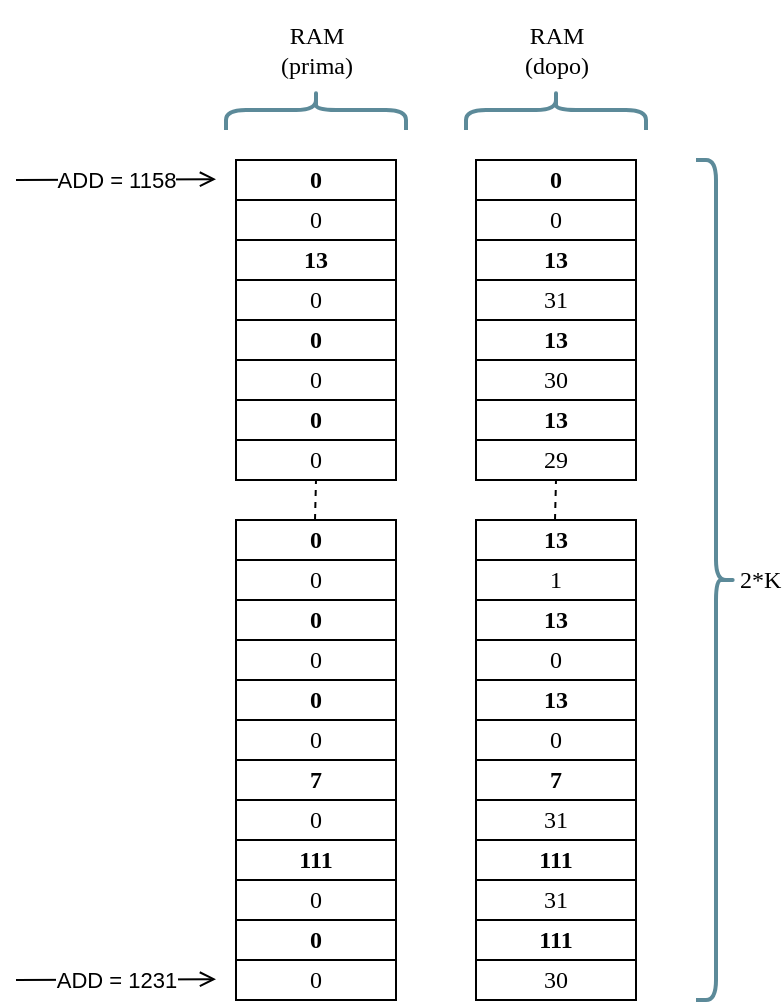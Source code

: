 <mxfile version="24.4.13" type="device">
  <diagram name="Page-1" id="Wgza6gukF8t74OScEbx7">
    <mxGraphModel dx="954" dy="489" grid="1" gridSize="10" guides="1" tooltips="1" connect="1" arrows="1" fold="1" page="1" pageScale="1" pageWidth="850" pageHeight="1100" math="0" shadow="0">
      <root>
        <mxCell id="0" />
        <mxCell id="1" parent="0" />
        <mxCell id="I97B-m25CLJylAk6B5b3-2" value="0" style="rounded=0;whiteSpace=wrap;html=1;fillColor=none;fontFamily=New Computer Modern;fontStyle=1" parent="1" vertex="1">
          <mxGeometry x="240" y="180" width="80" height="20" as="geometry" />
        </mxCell>
        <mxCell id="I97B-m25CLJylAk6B5b3-3" value="0" style="rounded=0;whiteSpace=wrap;html=1;fillColor=none;fontFamily=New Computer Modern;" parent="1" vertex="1">
          <mxGeometry x="240" y="200" width="80" height="20" as="geometry" />
        </mxCell>
        <mxCell id="I97B-m25CLJylAk6B5b3-4" value="13" style="rounded=0;whiteSpace=wrap;html=1;fillColor=none;fontFamily=New Computer Modern;fontStyle=1" parent="1" vertex="1">
          <mxGeometry x="240" y="220" width="80" height="20" as="geometry" />
        </mxCell>
        <mxCell id="I97B-m25CLJylAk6B5b3-5" value="0" style="rounded=0;whiteSpace=wrap;html=1;fillColor=none;fontFamily=New Computer Modern;" parent="1" vertex="1">
          <mxGeometry x="240" y="240" width="80" height="20" as="geometry" />
        </mxCell>
        <mxCell id="I97B-m25CLJylAk6B5b3-6" value="0" style="rounded=0;whiteSpace=wrap;html=1;fillColor=none;fontFamily=New Computer Modern;fontStyle=1" parent="1" vertex="1">
          <mxGeometry x="240" y="260" width="80" height="20" as="geometry" />
        </mxCell>
        <mxCell id="I97B-m25CLJylAk6B5b3-7" value="0" style="rounded=0;whiteSpace=wrap;html=1;fillColor=none;fontFamily=New Computer Modern;" parent="1" vertex="1">
          <mxGeometry x="240" y="280" width="80" height="20" as="geometry" />
        </mxCell>
        <mxCell id="I97B-m25CLJylAk6B5b3-8" value="0" style="rounded=0;whiteSpace=wrap;html=1;fillColor=none;fontFamily=New Computer Modern;fontStyle=1" parent="1" vertex="1">
          <mxGeometry x="240" y="300" width="80" height="20" as="geometry" />
        </mxCell>
        <mxCell id="I97B-m25CLJylAk6B5b3-9" value="0" style="rounded=0;whiteSpace=wrap;html=1;fillColor=none;fontFamily=New Computer Modern;" parent="1" vertex="1">
          <mxGeometry x="240" y="320" width="80" height="20" as="geometry" />
        </mxCell>
        <mxCell id="I97B-m25CLJylAk6B5b3-10" value="0" style="rounded=0;whiteSpace=wrap;html=1;fillColor=none;fontFamily=New Computer Modern;fontStyle=1" parent="1" vertex="1">
          <mxGeometry x="240" y="360" width="80" height="20" as="geometry" />
        </mxCell>
        <mxCell id="I97B-m25CLJylAk6B5b3-11" value="0" style="rounded=0;whiteSpace=wrap;html=1;fillColor=none;fontFamily=New Computer Modern;" parent="1" vertex="1">
          <mxGeometry x="240" y="380" width="80" height="20" as="geometry" />
        </mxCell>
        <mxCell id="I97B-m25CLJylAk6B5b3-12" value="" style="endArrow=none;dashed=1;html=1;rounded=0;" parent="1" edge="1">
          <mxGeometry width="50" height="50" relative="1" as="geometry">
            <mxPoint x="279.5" y="360" as="sourcePoint" />
            <mxPoint x="280" y="340" as="targetPoint" />
          </mxGeometry>
        </mxCell>
        <mxCell id="I97B-m25CLJylAk6B5b3-43" value="0" style="rounded=0;whiteSpace=wrap;html=1;fillColor=none;fontFamily=New Computer Modern;fontStyle=1" parent="1" vertex="1">
          <mxGeometry x="360" y="180" width="80" height="20" as="geometry" />
        </mxCell>
        <mxCell id="I97B-m25CLJylAk6B5b3-44" value="0" style="rounded=0;whiteSpace=wrap;html=1;fillColor=none;fontFamily=New Computer Modern;" parent="1" vertex="1">
          <mxGeometry x="360" y="200" width="80" height="20" as="geometry" />
        </mxCell>
        <mxCell id="I97B-m25CLJylAk6B5b3-45" value="13" style="rounded=0;whiteSpace=wrap;html=1;fillColor=none;fontFamily=New Computer Modern;fontStyle=1" parent="1" vertex="1">
          <mxGeometry x="360" y="220" width="80" height="20" as="geometry" />
        </mxCell>
        <mxCell id="I97B-m25CLJylAk6B5b3-46" value="31" style="rounded=0;whiteSpace=wrap;html=1;fillColor=none;fontFamily=New Computer Modern;" parent="1" vertex="1">
          <mxGeometry x="360" y="240" width="80" height="20" as="geometry" />
        </mxCell>
        <mxCell id="I97B-m25CLJylAk6B5b3-47" value="13" style="rounded=0;whiteSpace=wrap;html=1;fillColor=none;fontFamily=New Computer Modern;fontStyle=1" parent="1" vertex="1">
          <mxGeometry x="360" y="260" width="80" height="20" as="geometry" />
        </mxCell>
        <mxCell id="I97B-m25CLJylAk6B5b3-48" value="30" style="rounded=0;whiteSpace=wrap;html=1;fillColor=none;fontFamily=New Computer Modern;" parent="1" vertex="1">
          <mxGeometry x="360" y="280" width="80" height="20" as="geometry" />
        </mxCell>
        <mxCell id="I97B-m25CLJylAk6B5b3-49" value="13" style="rounded=0;whiteSpace=wrap;html=1;fillColor=none;fontFamily=New Computer Modern;fontStyle=1" parent="1" vertex="1">
          <mxGeometry x="360" y="300" width="80" height="20" as="geometry" />
        </mxCell>
        <mxCell id="I97B-m25CLJylAk6B5b3-50" value="29" style="rounded=0;whiteSpace=wrap;html=1;fillColor=none;fontFamily=New Computer Modern;" parent="1" vertex="1">
          <mxGeometry x="360" y="320" width="80" height="20" as="geometry" />
        </mxCell>
        <mxCell id="I97B-m25CLJylAk6B5b3-51" value="13" style="rounded=0;whiteSpace=wrap;html=1;fillColor=none;fontFamily=New Computer Modern;fontStyle=1" parent="1" vertex="1">
          <mxGeometry x="360" y="360" width="80" height="20" as="geometry" />
        </mxCell>
        <mxCell id="I97B-m25CLJylAk6B5b3-52" value="1" style="rounded=0;whiteSpace=wrap;html=1;fillColor=none;fontFamily=New Computer Modern;" parent="1" vertex="1">
          <mxGeometry x="360" y="380" width="80" height="20" as="geometry" />
        </mxCell>
        <mxCell id="I97B-m25CLJylAk6B5b3-53" value="" style="endArrow=none;dashed=1;html=1;rounded=0;" parent="1" edge="1">
          <mxGeometry width="50" height="50" relative="1" as="geometry">
            <mxPoint x="399.5" y="360" as="sourcePoint" />
            <mxPoint x="400" y="340" as="targetPoint" />
          </mxGeometry>
        </mxCell>
        <mxCell id="I97B-m25CLJylAk6B5b3-54" value="0" style="rounded=0;whiteSpace=wrap;html=1;fillColor=none;fontFamily=New Computer Modern;fontStyle=1" parent="1" vertex="1">
          <mxGeometry x="240" y="400" width="80" height="20" as="geometry" />
        </mxCell>
        <mxCell id="I97B-m25CLJylAk6B5b3-55" value="0" style="rounded=0;whiteSpace=wrap;html=1;fillColor=none;fontFamily=New Computer Modern;" parent="1" vertex="1">
          <mxGeometry x="240" y="420" width="80" height="20" as="geometry" />
        </mxCell>
        <mxCell id="I97B-m25CLJylAk6B5b3-56" value="13" style="rounded=0;whiteSpace=wrap;html=1;fillColor=none;fontFamily=New Computer Modern;fontStyle=1" parent="1" vertex="1">
          <mxGeometry x="360" y="400" width="80" height="20" as="geometry" />
        </mxCell>
        <mxCell id="I97B-m25CLJylAk6B5b3-57" value="0" style="rounded=0;whiteSpace=wrap;html=1;fillColor=none;fontFamily=New Computer Modern;" parent="1" vertex="1">
          <mxGeometry x="360" y="420" width="80" height="20" as="geometry" />
        </mxCell>
        <mxCell id="I97B-m25CLJylAk6B5b3-58" value="0" style="rounded=0;whiteSpace=wrap;html=1;fillColor=none;fontFamily=New Computer Modern;fontStyle=1" parent="1" vertex="1">
          <mxGeometry x="240" y="440" width="80" height="20" as="geometry" />
        </mxCell>
        <mxCell id="I97B-m25CLJylAk6B5b3-59" value="0" style="rounded=0;whiteSpace=wrap;html=1;fillColor=none;fontFamily=New Computer Modern;" parent="1" vertex="1">
          <mxGeometry x="240" y="460" width="80" height="20" as="geometry" />
        </mxCell>
        <mxCell id="I97B-m25CLJylAk6B5b3-60" value="13" style="rounded=0;whiteSpace=wrap;html=1;fillColor=none;fontFamily=New Computer Modern;fontStyle=1" parent="1" vertex="1">
          <mxGeometry x="360" y="440" width="80" height="20" as="geometry" />
        </mxCell>
        <mxCell id="I97B-m25CLJylAk6B5b3-61" value="0" style="rounded=0;whiteSpace=wrap;html=1;fillColor=none;fontFamily=New Computer Modern;" parent="1" vertex="1">
          <mxGeometry x="360" y="460" width="80" height="20" as="geometry" />
        </mxCell>
        <mxCell id="I97B-m25CLJylAk6B5b3-62" value="7" style="rounded=0;whiteSpace=wrap;html=1;fillColor=none;fontFamily=New Computer Modern;fontStyle=1" parent="1" vertex="1">
          <mxGeometry x="240" y="480" width="80" height="20" as="geometry" />
        </mxCell>
        <mxCell id="I97B-m25CLJylAk6B5b3-63" value="0" style="rounded=0;whiteSpace=wrap;html=1;fillColor=none;fontFamily=New Computer Modern;" parent="1" vertex="1">
          <mxGeometry x="240" y="500" width="80" height="20" as="geometry" />
        </mxCell>
        <mxCell id="I97B-m25CLJylAk6B5b3-64" value="7" style="rounded=0;whiteSpace=wrap;html=1;fillColor=none;fontFamily=New Computer Modern;fontStyle=1" parent="1" vertex="1">
          <mxGeometry x="360" y="480" width="80" height="20" as="geometry" />
        </mxCell>
        <mxCell id="I97B-m25CLJylAk6B5b3-65" value="31" style="rounded=0;whiteSpace=wrap;html=1;fillColor=none;fontFamily=New Computer Modern;" parent="1" vertex="1">
          <mxGeometry x="360" y="500" width="80" height="20" as="geometry" />
        </mxCell>
        <mxCell id="I97B-m25CLJylAk6B5b3-66" value="111" style="rounded=0;whiteSpace=wrap;html=1;fillColor=none;fontFamily=New Computer Modern;fontStyle=1" parent="1" vertex="1">
          <mxGeometry x="240" y="520" width="80" height="20" as="geometry" />
        </mxCell>
        <mxCell id="I97B-m25CLJylAk6B5b3-67" value="0" style="rounded=0;whiteSpace=wrap;html=1;fillColor=none;fontFamily=New Computer Modern;" parent="1" vertex="1">
          <mxGeometry x="240" y="540" width="80" height="20" as="geometry" />
        </mxCell>
        <mxCell id="I97B-m25CLJylAk6B5b3-68" value="111" style="rounded=0;whiteSpace=wrap;html=1;fillColor=none;fontFamily=New Computer Modern;fontStyle=1" parent="1" vertex="1">
          <mxGeometry x="360" y="520" width="80" height="20" as="geometry" />
        </mxCell>
        <mxCell id="I97B-m25CLJylAk6B5b3-69" value="31" style="rounded=0;whiteSpace=wrap;html=1;fillColor=none;fontFamily=New Computer Modern;" parent="1" vertex="1">
          <mxGeometry x="360" y="540" width="80" height="20" as="geometry" />
        </mxCell>
        <mxCell id="I97B-m25CLJylAk6B5b3-70" value="0" style="rounded=0;whiteSpace=wrap;html=1;fillColor=none;fontFamily=New Computer Modern;fontStyle=1" parent="1" vertex="1">
          <mxGeometry x="240" y="560" width="80" height="20" as="geometry" />
        </mxCell>
        <mxCell id="I97B-m25CLJylAk6B5b3-71" value="0" style="rounded=0;whiteSpace=wrap;html=1;fillColor=none;fontFamily=New Computer Modern;" parent="1" vertex="1">
          <mxGeometry x="240" y="580" width="80" height="20" as="geometry" />
        </mxCell>
        <mxCell id="I97B-m25CLJylAk6B5b3-72" value="111" style="rounded=0;whiteSpace=wrap;html=1;fillColor=none;fontFamily=New Computer Modern;fontStyle=1" parent="1" vertex="1">
          <mxGeometry x="360" y="560" width="80" height="20" as="geometry" />
        </mxCell>
        <mxCell id="I97B-m25CLJylAk6B5b3-73" value="30" style="rounded=0;whiteSpace=wrap;html=1;fillColor=none;fontFamily=New Computer Modern;" parent="1" vertex="1">
          <mxGeometry x="360" y="580" width="80" height="20" as="geometry" />
        </mxCell>
        <mxCell id="I97B-m25CLJylAk6B5b3-79" value="ADD = 1158" style="endArrow=open;html=1;rounded=0;endFill=0;" parent="1" edge="1">
          <mxGeometry width="50" height="50" relative="1" as="geometry">
            <mxPoint x="130" y="190" as="sourcePoint" />
            <mxPoint x="230" y="189.58" as="targetPoint" />
          </mxGeometry>
        </mxCell>
        <mxCell id="I97B-m25CLJylAk6B5b3-80" value="ADD = 1231" style="endArrow=open;html=1;rounded=0;endFill=0;" parent="1" edge="1">
          <mxGeometry width="50" height="50" relative="1" as="geometry">
            <mxPoint x="130" y="590" as="sourcePoint" />
            <mxPoint x="230" y="589.58" as="targetPoint" />
          </mxGeometry>
        </mxCell>
        <mxCell id="I97B-m25CLJylAk6B5b3-82" value="" style="shape=curlyBracket;whiteSpace=wrap;html=1;rounded=1;flipH=1;labelPosition=right;verticalLabelPosition=middle;align=left;verticalAlign=middle;rotation=-90;strokeColor=#5C8A99;strokeWidth=2;" parent="1" vertex="1">
          <mxGeometry x="270" y="110" width="20" height="90" as="geometry" />
        </mxCell>
        <mxCell id="I97B-m25CLJylAk6B5b3-83" value="" style="shape=curlyBracket;whiteSpace=wrap;html=1;rounded=1;flipH=1;labelPosition=right;verticalLabelPosition=middle;align=left;verticalAlign=middle;rotation=-90;strokeColor=#5C8A99;strokeWidth=2;" parent="1" vertex="1">
          <mxGeometry x="390" y="110" width="20" height="90" as="geometry" />
        </mxCell>
        <mxCell id="I97B-m25CLJylAk6B5b3-84" value="&lt;div&gt;&lt;font face=&quot;New Computer Modern&quot;&gt;RAM&lt;/font&gt;&lt;/div&gt;&lt;div&gt;&lt;font face=&quot;dxdMlEZda7upcUsz9ILX&quot;&gt;(prima)&lt;br&gt;&lt;/font&gt;&lt;/div&gt;" style="text;html=1;align=center;verticalAlign=middle;resizable=0;points=[];autosize=1;strokeColor=none;fillColor=none;" parent="1" vertex="1">
          <mxGeometry x="245" y="100" width="70" height="50" as="geometry" />
        </mxCell>
        <mxCell id="I97B-m25CLJylAk6B5b3-85" value="&lt;div&gt;&lt;font face=&quot;New Computer Modern&quot;&gt;RAM&lt;/font&gt;&lt;/div&gt;&lt;div&gt;&lt;font face=&quot;dxdMlEZda7upcUsz9ILX&quot;&gt;(dopo)&lt;br&gt;&lt;/font&gt;&lt;/div&gt;" style="text;html=1;align=center;verticalAlign=middle;resizable=0;points=[];autosize=1;strokeColor=none;fillColor=none;" parent="1" vertex="1">
          <mxGeometry x="370" y="100" width="60" height="50" as="geometry" />
        </mxCell>
        <mxCell id="I97B-m25CLJylAk6B5b3-86" value="&lt;font face=&quot;New Computer Modern&quot;&gt;2*K&lt;/font&gt;" style="shape=curlyBracket;whiteSpace=wrap;html=1;rounded=1;flipH=1;labelPosition=right;verticalLabelPosition=middle;align=left;verticalAlign=middle;strokeColor=#5C8A99;strokeWidth=2;" parent="1" vertex="1">
          <mxGeometry x="470" y="180" width="20" height="420" as="geometry" />
        </mxCell>
      </root>
    </mxGraphModel>
  </diagram>
</mxfile>
